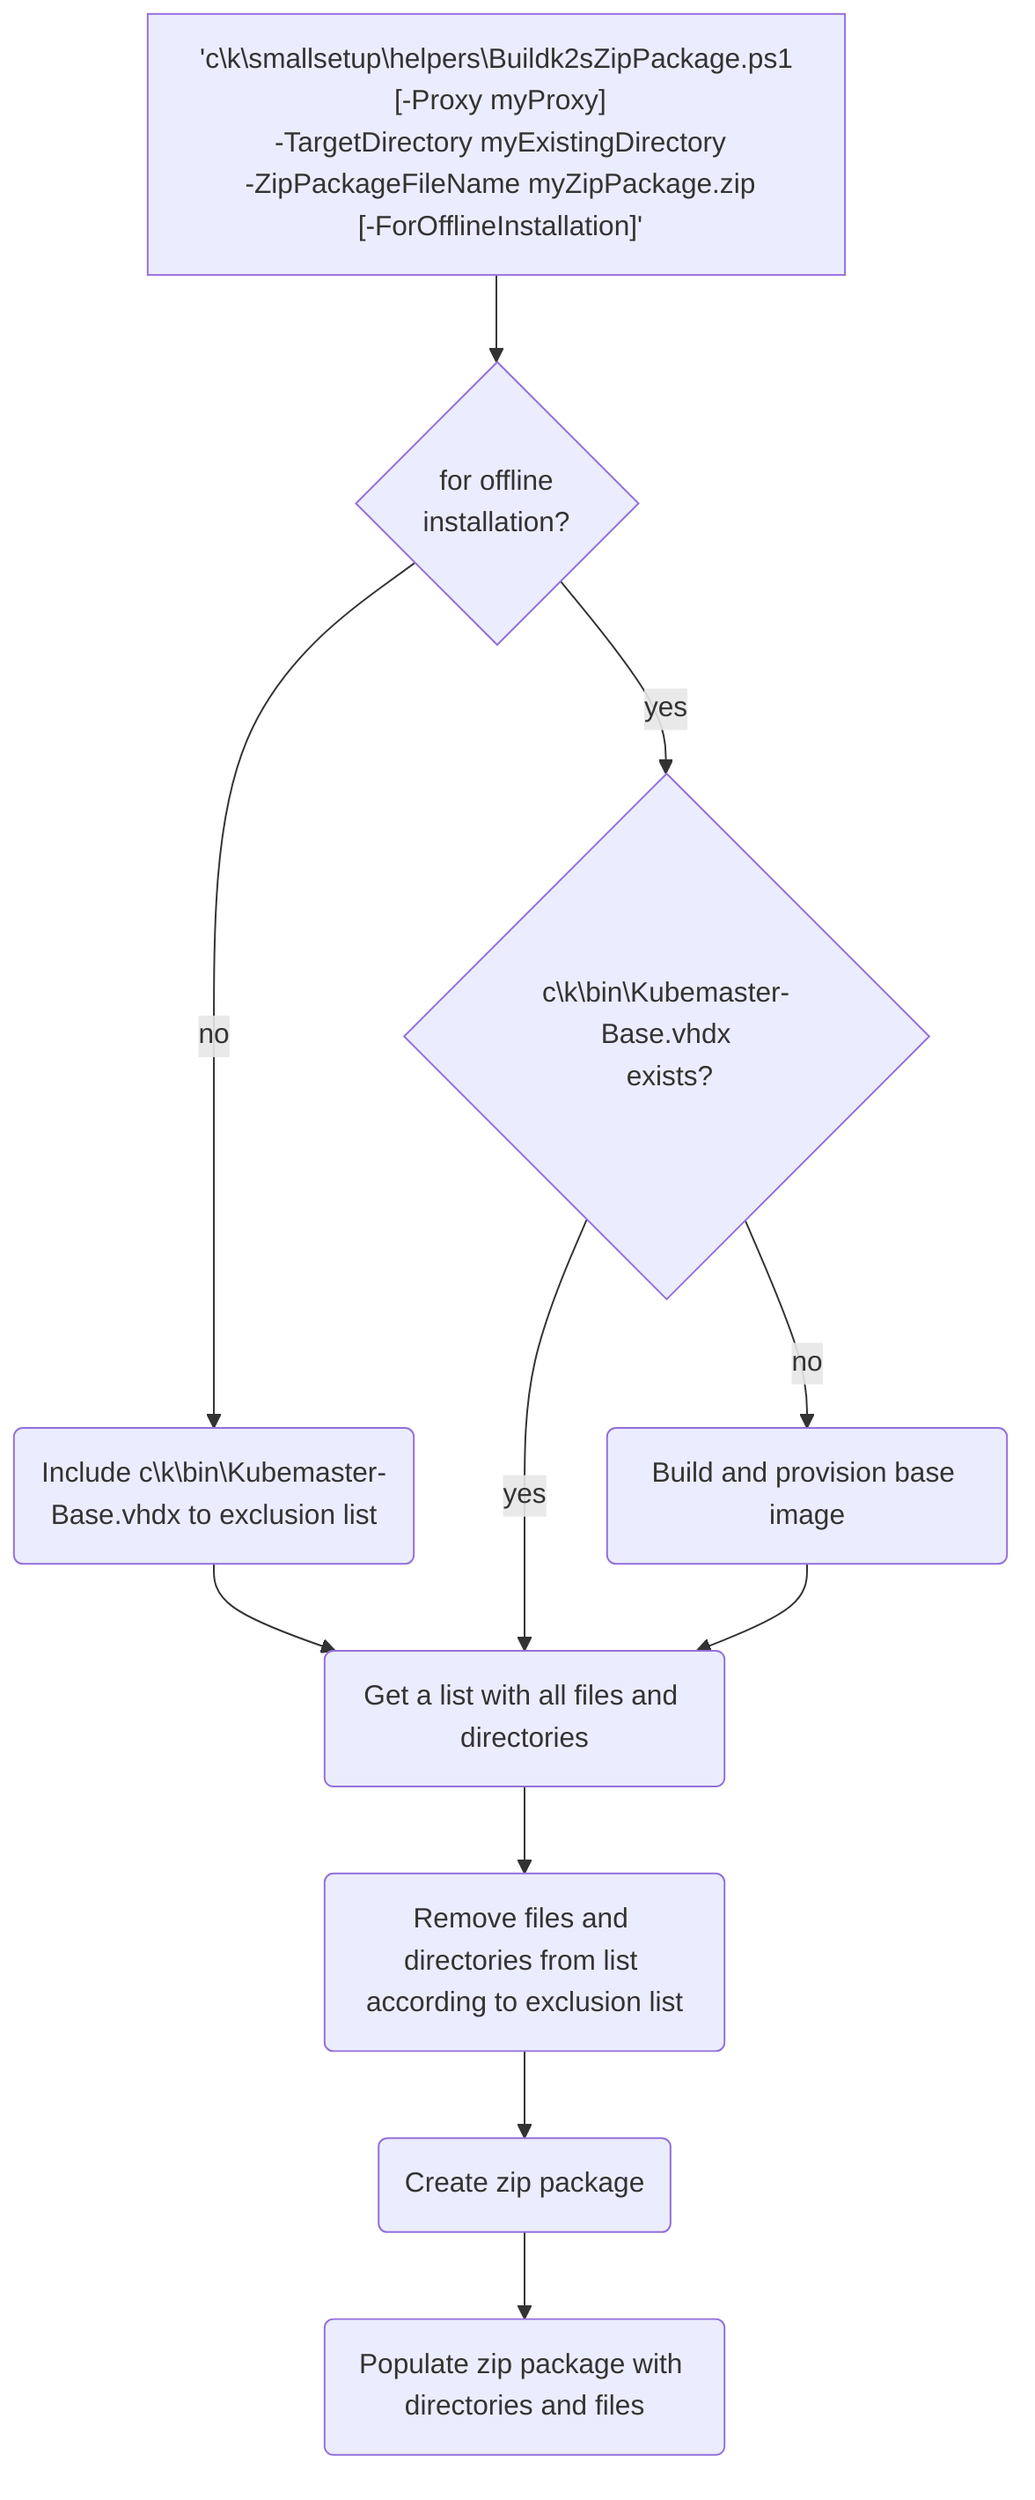 graph TD
    CallScript["'c\k\smallsetup\helpers\Buildk2sZipPackage.ps1\n [-Proxy myProxy]\n -TargetDirectory myExistingDirectory\n -ZipPackageFileName myZipPackage.zip\n [-ForOfflineInstallation]'"] --> if_for_offline{for offline\n installation?}
    if_for_offline -->|no| AddBaseImageToExclusionList("Include c\k\bin\Kubemaster-Base.vhdx to exclusion list")
    if_for_offline -->|yes| if_baseImage_available{"c\k\bin\Kubemaster-Base.vhdx\n exists?"}
    if_baseImage_available -->|yes| GetFilesAndDirectories
    if_baseImage_available -->|no| BuildAndProvisionKubemasterBaseImage
    AddBaseImageToExclusionList --> GetFilesAndDirectories
    BuildAndProvisionKubemasterBaseImage("Build and provision base image") --> GetFilesAndDirectories
    GetFilesAndDirectories("Get a list with all files and directories") --> FilterByExclusionList
    FilterByExclusionList("Remove files and directories from list according to exclusion list") --> CreateZipPackage
    CreateZipPackage("Create zip package") --> PopulateZipPackage("Populate zip package with directories and files")